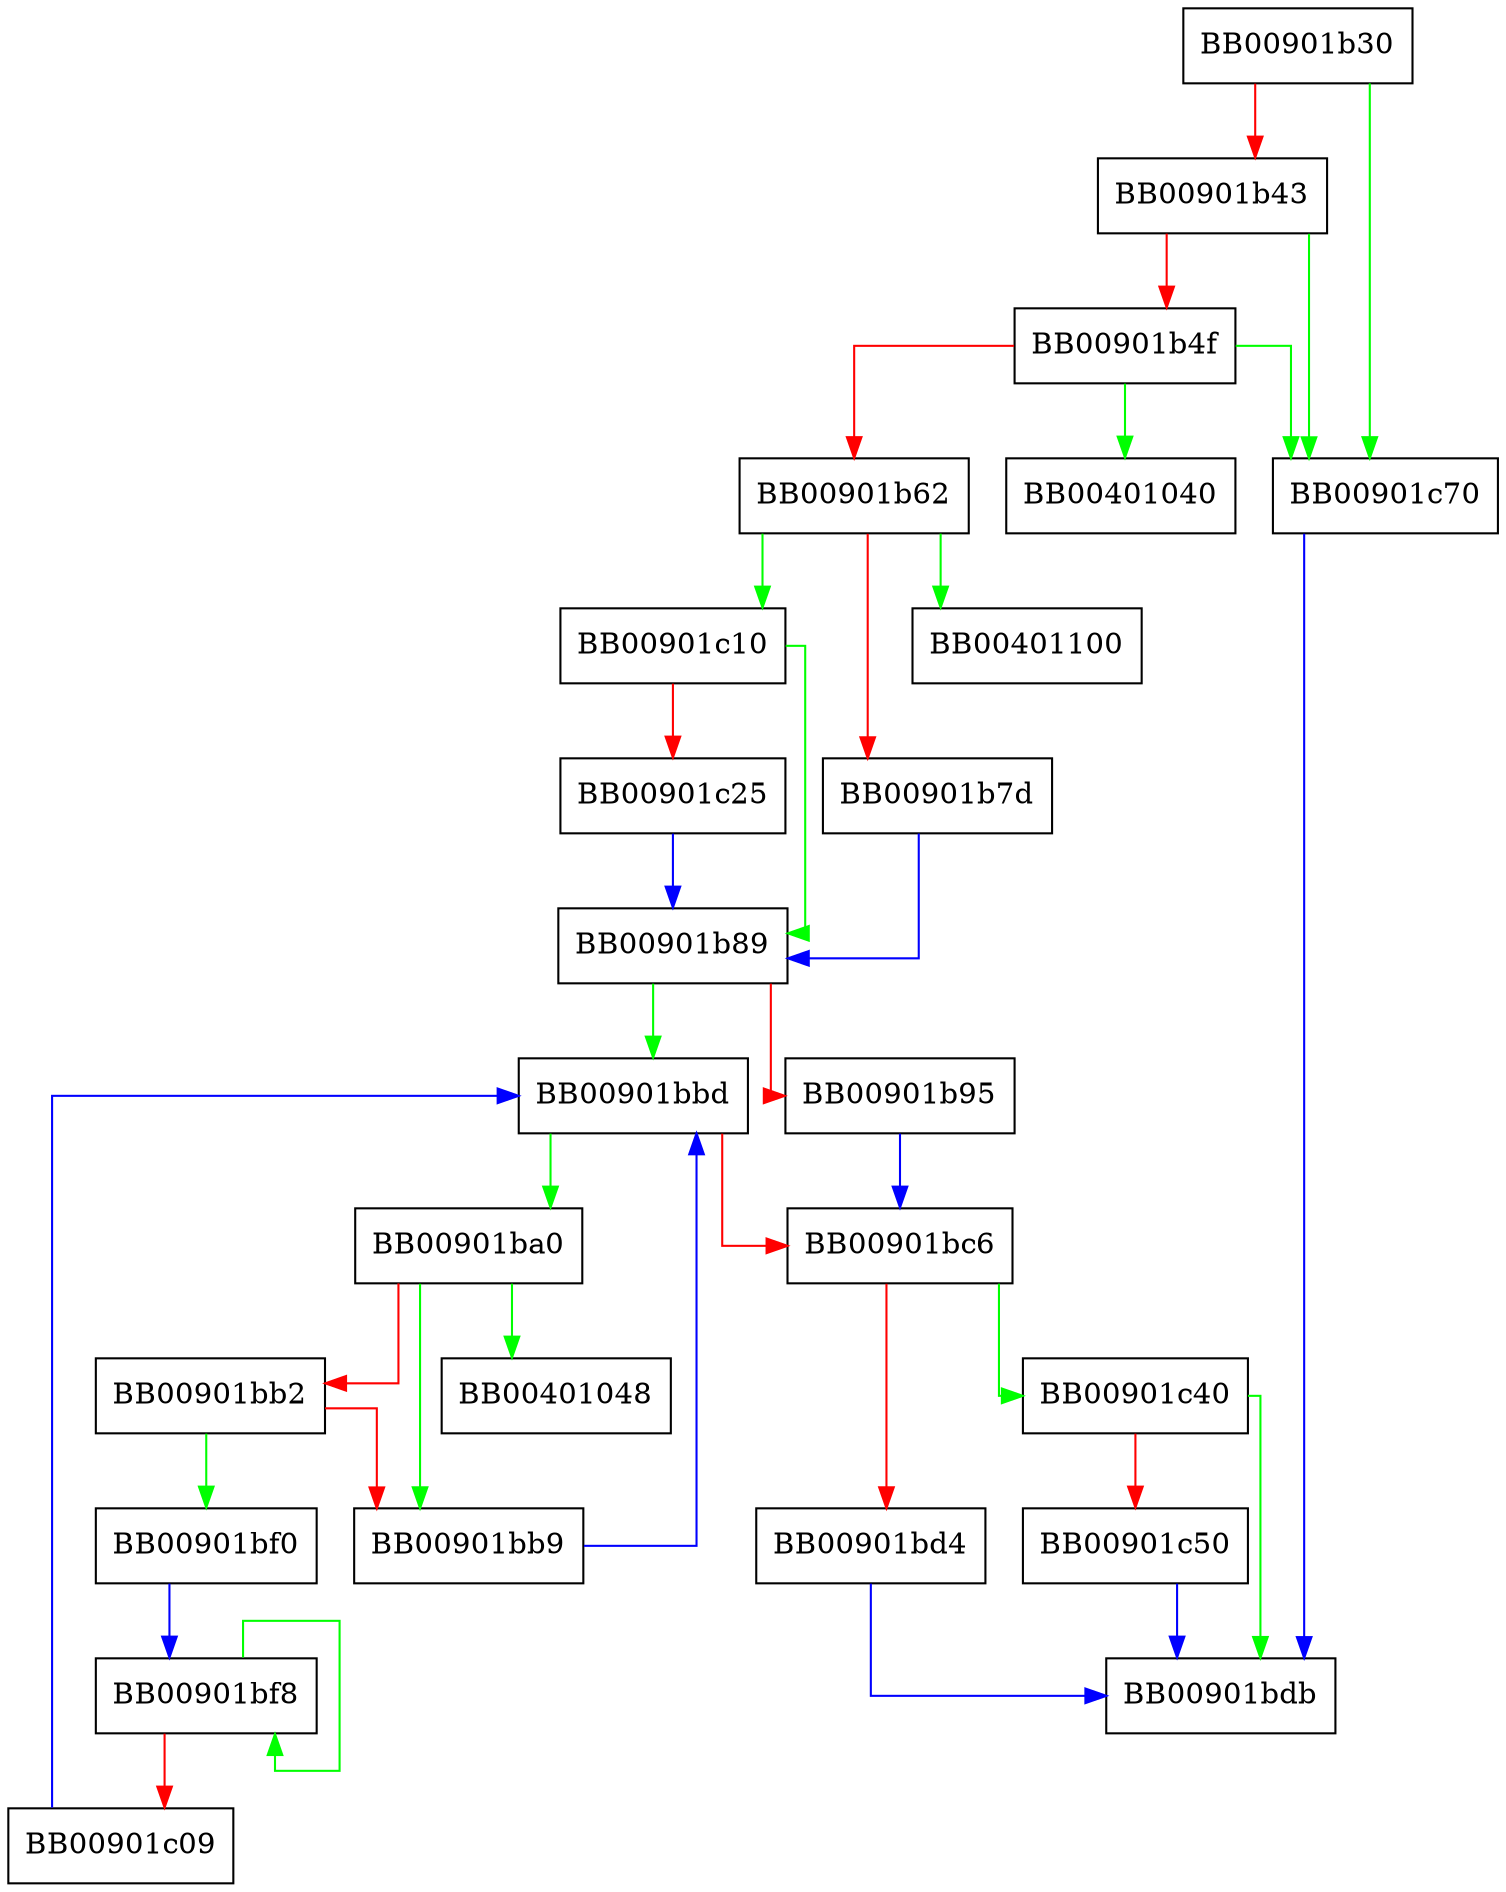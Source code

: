 digraph unsetenv {
  node [shape="box"];
  graph [splines=ortho];
  BB00901b30 -> BB00901c70 [color="green"];
  BB00901b30 -> BB00901b43 [color="red"];
  BB00901b43 -> BB00901c70 [color="green"];
  BB00901b43 -> BB00901b4f [color="red"];
  BB00901b4f -> BB00401040 [color="green"];
  BB00901b4f -> BB00901c70 [color="green"];
  BB00901b4f -> BB00901b62 [color="red"];
  BB00901b62 -> BB00401100 [color="green"];
  BB00901b62 -> BB00901c10 [color="green"];
  BB00901b62 -> BB00901b7d [color="red"];
  BB00901b7d -> BB00901b89 [color="blue"];
  BB00901b89 -> BB00901bbd [color="green"];
  BB00901b89 -> BB00901b95 [color="red"];
  BB00901b95 -> BB00901bc6 [color="blue"];
  BB00901ba0 -> BB00401048 [color="green"];
  BB00901ba0 -> BB00901bb9 [color="green"];
  BB00901ba0 -> BB00901bb2 [color="red"];
  BB00901bb2 -> BB00901bf0 [color="green"];
  BB00901bb2 -> BB00901bb9 [color="red"];
  BB00901bb9 -> BB00901bbd [color="blue"];
  BB00901bbd -> BB00901ba0 [color="green"];
  BB00901bbd -> BB00901bc6 [color="red"];
  BB00901bc6 -> BB00901c40 [color="green"];
  BB00901bc6 -> BB00901bd4 [color="red"];
  BB00901bd4 -> BB00901bdb [color="blue"];
  BB00901bf0 -> BB00901bf8 [color="blue"];
  BB00901bf8 -> BB00901bf8 [color="green"];
  BB00901bf8 -> BB00901c09 [color="red"];
  BB00901c09 -> BB00901bbd [color="blue"];
  BB00901c10 -> BB00901b89 [color="green"];
  BB00901c10 -> BB00901c25 [color="red"];
  BB00901c25 -> BB00901b89 [color="blue"];
  BB00901c40 -> BB00901bdb [color="green"];
  BB00901c40 -> BB00901c50 [color="red"];
  BB00901c50 -> BB00901bdb [color="blue"];
  BB00901c70 -> BB00901bdb [color="blue"];
}